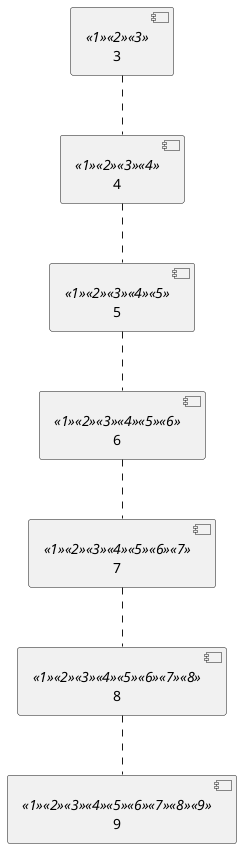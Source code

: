 {
  "sha1": "5gud8pmu34mb1480xjm00se2nc4deki",
  "insertion": {
    "when": "2024-05-30T20:48:20.738Z",
    "url": "https://forum.plantuml.net/12398/strange-stereotypes-grouping",
    "user": "plantuml@gmail.com"
  }
}
@startuml
component 3 <<1>> <<2>> <<3>>
component 4 <<1>> <<2>> <<3>> <<4>>
component 5 <<1>> <<2>> <<3>> <<4>> <<5>>
component 6 <<1>> <<2>> <<3>> <<4>> <<5>> <<6>>
component 7 <<1>> <<2>> <<3>> <<4>> <<5>> <<6>> <<7>>
component 8 <<1>> <<2>> <<3>> <<4>> <<5>> <<6>> <<7>> <<8>>
component 9 <<1>> <<2>> <<3>> <<4>> <<5>> <<6>> <<7>> <<8>> <<9>>

3 .. 4
4 .. 5
5 .. 6
6 .. 7
7 .. 8
8 .. 9
@enduml

